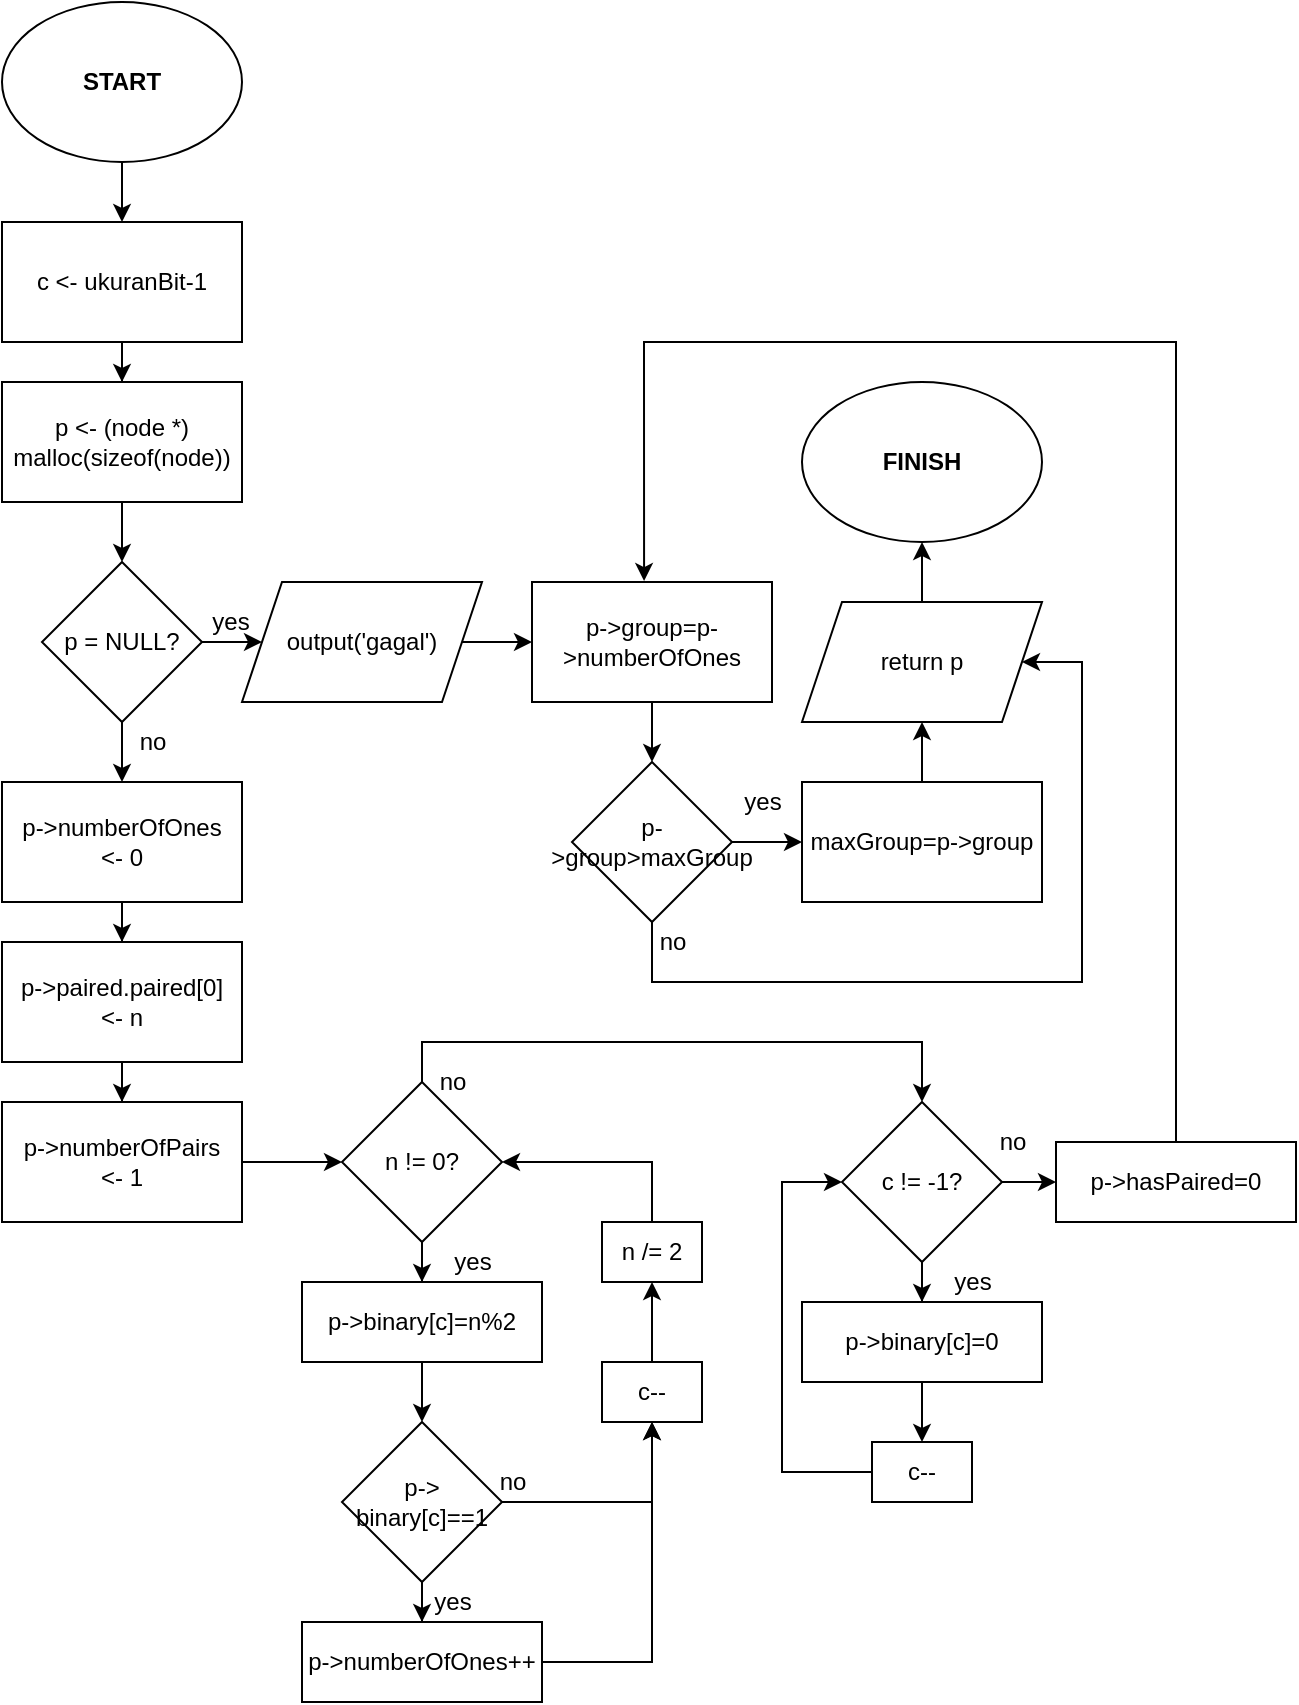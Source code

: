 <mxfile version="14.1.5" type="device"><diagram id="4ukNbwkyHhk7FuL4-_NV" name="Page-1"><mxGraphModel dx="750" dy="502" grid="1" gridSize="10" guides="1" tooltips="1" connect="1" arrows="1" fold="1" page="1" pageScale="1" pageWidth="827" pageHeight="1169" math="0" shadow="0"><root><mxCell id="0"/><mxCell id="1" parent="0"/><mxCell id="042x0wN6PyVrJ0GmABwN-32" value="" style="edgeStyle=orthogonalEdgeStyle;rounded=0;orthogonalLoop=1;jettySize=auto;html=1;" edge="1" parent="1" source="042x0wN6PyVrJ0GmABwN-2" target="042x0wN6PyVrJ0GmABwN-31"><mxGeometry relative="1" as="geometry"/></mxCell><mxCell id="042x0wN6PyVrJ0GmABwN-2" value="START" style="ellipse;whiteSpace=wrap;html=1;fontStyle=1" vertex="1" parent="1"><mxGeometry x="300" y="240" width="120" height="80" as="geometry"/></mxCell><mxCell id="042x0wN6PyVrJ0GmABwN-3" value="FINISH" style="ellipse;whiteSpace=wrap;html=1;fontStyle=1" vertex="1" parent="1"><mxGeometry x="700" y="430" width="120" height="80" as="geometry"/></mxCell><mxCell id="042x0wN6PyVrJ0GmABwN-34" value="" style="edgeStyle=orthogonalEdgeStyle;rounded=0;orthogonalLoop=1;jettySize=auto;html=1;" edge="1" parent="1" source="042x0wN6PyVrJ0GmABwN-31" target="042x0wN6PyVrJ0GmABwN-33"><mxGeometry relative="1" as="geometry"/></mxCell><mxCell id="042x0wN6PyVrJ0GmABwN-31" value="c &amp;lt;- ukuranBit-1" style="whiteSpace=wrap;html=1;fontStyle=0;" vertex="1" parent="1"><mxGeometry x="300" y="350" width="120" height="60" as="geometry"/></mxCell><mxCell id="042x0wN6PyVrJ0GmABwN-36" value="" style="edgeStyle=orthogonalEdgeStyle;rounded=0;orthogonalLoop=1;jettySize=auto;html=1;" edge="1" parent="1" source="042x0wN6PyVrJ0GmABwN-33" target="042x0wN6PyVrJ0GmABwN-35"><mxGeometry relative="1" as="geometry"/></mxCell><mxCell id="042x0wN6PyVrJ0GmABwN-33" value="p &amp;lt;- (node *) malloc(sizeof(node))" style="whiteSpace=wrap;html=1;fontStyle=0;" vertex="1" parent="1"><mxGeometry x="300" y="430" width="120" height="60" as="geometry"/></mxCell><mxCell id="042x0wN6PyVrJ0GmABwN-39" value="" style="edgeStyle=orthogonalEdgeStyle;rounded=0;orthogonalLoop=1;jettySize=auto;html=1;" edge="1" parent="1" source="042x0wN6PyVrJ0GmABwN-35" target="042x0wN6PyVrJ0GmABwN-38"><mxGeometry relative="1" as="geometry"/></mxCell><mxCell id="042x0wN6PyVrJ0GmABwN-44" value="" style="edgeStyle=orthogonalEdgeStyle;rounded=0;orthogonalLoop=1;jettySize=auto;html=1;" edge="1" parent="1" source="042x0wN6PyVrJ0GmABwN-35" target="042x0wN6PyVrJ0GmABwN-42"><mxGeometry relative="1" as="geometry"/></mxCell><mxCell id="042x0wN6PyVrJ0GmABwN-35" value="p = NULL?" style="rhombus;whiteSpace=wrap;html=1;fontStyle=0;" vertex="1" parent="1"><mxGeometry x="320" y="520" width="80" height="80" as="geometry"/></mxCell><mxCell id="042x0wN6PyVrJ0GmABwN-74" value="" style="edgeStyle=orthogonalEdgeStyle;rounded=0;orthogonalLoop=1;jettySize=auto;html=1;" edge="1" parent="1" source="042x0wN6PyVrJ0GmABwN-38" target="042x0wN6PyVrJ0GmABwN-71"><mxGeometry relative="1" as="geometry"/></mxCell><mxCell id="042x0wN6PyVrJ0GmABwN-38" value="output('gagal')" style="shape=parallelogram;perimeter=parallelogramPerimeter;whiteSpace=wrap;html=1;fixedSize=1;fontStyle=0;" vertex="1" parent="1"><mxGeometry x="420" y="530" width="120" height="60" as="geometry"/></mxCell><mxCell id="042x0wN6PyVrJ0GmABwN-41" value="" style="edgeStyle=orthogonalEdgeStyle;rounded=0;orthogonalLoop=1;jettySize=auto;html=1;" edge="1" source="042x0wN6PyVrJ0GmABwN-42" target="042x0wN6PyVrJ0GmABwN-43" parent="1"><mxGeometry relative="1" as="geometry"/></mxCell><mxCell id="042x0wN6PyVrJ0GmABwN-42" value="p-&amp;gt;numberOfOnes &lt;br&gt;&amp;lt;- 0" style="whiteSpace=wrap;html=1;fontStyle=0;" vertex="1" parent="1"><mxGeometry x="300" y="630" width="120" height="60" as="geometry"/></mxCell><mxCell id="042x0wN6PyVrJ0GmABwN-46" value="" style="edgeStyle=orthogonalEdgeStyle;rounded=0;orthogonalLoop=1;jettySize=auto;html=1;" edge="1" parent="1" source="042x0wN6PyVrJ0GmABwN-43" target="042x0wN6PyVrJ0GmABwN-45"><mxGeometry relative="1" as="geometry"/></mxCell><mxCell id="042x0wN6PyVrJ0GmABwN-43" value="p-&amp;gt;paired.paired[0]&lt;br&gt;&amp;lt;- n" style="whiteSpace=wrap;html=1;fontStyle=0;" vertex="1" parent="1"><mxGeometry x="300" y="710" width="120" height="60" as="geometry"/></mxCell><mxCell id="042x0wN6PyVrJ0GmABwN-48" value="" style="edgeStyle=orthogonalEdgeStyle;rounded=0;orthogonalLoop=1;jettySize=auto;html=1;" edge="1" parent="1" source="042x0wN6PyVrJ0GmABwN-45" target="042x0wN6PyVrJ0GmABwN-47"><mxGeometry relative="1" as="geometry"/></mxCell><mxCell id="042x0wN6PyVrJ0GmABwN-45" value="p-&amp;gt;numberOfPairs&lt;br&gt;&amp;lt;- 1" style="whiteSpace=wrap;html=1;fontStyle=0;" vertex="1" parent="1"><mxGeometry x="300" y="790" width="120" height="60" as="geometry"/></mxCell><mxCell id="042x0wN6PyVrJ0GmABwN-50" value="" style="edgeStyle=orthogonalEdgeStyle;rounded=0;orthogonalLoop=1;jettySize=auto;html=1;" edge="1" parent="1" source="042x0wN6PyVrJ0GmABwN-47" target="042x0wN6PyVrJ0GmABwN-49"><mxGeometry relative="1" as="geometry"/></mxCell><mxCell id="042x0wN6PyVrJ0GmABwN-67" style="edgeStyle=orthogonalEdgeStyle;rounded=0;orthogonalLoop=1;jettySize=auto;html=1;exitX=0.5;exitY=0;exitDx=0;exitDy=0;entryX=0.5;entryY=0;entryDx=0;entryDy=0;" edge="1" parent="1" source="042x0wN6PyVrJ0GmABwN-47" target="042x0wN6PyVrJ0GmABwN-61"><mxGeometry relative="1" as="geometry"/></mxCell><mxCell id="042x0wN6PyVrJ0GmABwN-47" value="n != 0?" style="rhombus;whiteSpace=wrap;html=1;fontStyle=0;" vertex="1" parent="1"><mxGeometry x="470" y="780" width="80" height="80" as="geometry"/></mxCell><mxCell id="042x0wN6PyVrJ0GmABwN-52" value="" style="edgeStyle=orthogonalEdgeStyle;rounded=0;orthogonalLoop=1;jettySize=auto;html=1;" edge="1" parent="1" source="042x0wN6PyVrJ0GmABwN-49" target="042x0wN6PyVrJ0GmABwN-51"><mxGeometry relative="1" as="geometry"/></mxCell><mxCell id="042x0wN6PyVrJ0GmABwN-49" value="p-&gt;binary[c]=n%2" style="whiteSpace=wrap;html=1;fontStyle=0;" vertex="1" parent="1"><mxGeometry x="450" y="880" width="120" height="40" as="geometry"/></mxCell><mxCell id="042x0wN6PyVrJ0GmABwN-54" value="" style="edgeStyle=orthogonalEdgeStyle;rounded=0;orthogonalLoop=1;jettySize=auto;html=1;" edge="1" parent="1" source="042x0wN6PyVrJ0GmABwN-51" target="042x0wN6PyVrJ0GmABwN-53"><mxGeometry relative="1" as="geometry"/></mxCell><mxCell id="042x0wN6PyVrJ0GmABwN-59" style="edgeStyle=orthogonalEdgeStyle;rounded=0;orthogonalLoop=1;jettySize=auto;html=1;exitX=1;exitY=0.5;exitDx=0;exitDy=0;entryX=0.5;entryY=1;entryDx=0;entryDy=0;" edge="1" parent="1" source="042x0wN6PyVrJ0GmABwN-51" target="042x0wN6PyVrJ0GmABwN-55"><mxGeometry relative="1" as="geometry"/></mxCell><mxCell id="042x0wN6PyVrJ0GmABwN-51" value="p-&amp;gt; binary[c]==1" style="rhombus;whiteSpace=wrap;html=1;fontStyle=0;" vertex="1" parent="1"><mxGeometry x="470" y="950" width="80" height="80" as="geometry"/></mxCell><mxCell id="042x0wN6PyVrJ0GmABwN-60" style="edgeStyle=orthogonalEdgeStyle;rounded=0;orthogonalLoop=1;jettySize=auto;html=1;exitX=1;exitY=0.5;exitDx=0;exitDy=0;entryX=0.5;entryY=1;entryDx=0;entryDy=0;" edge="1" parent="1" source="042x0wN6PyVrJ0GmABwN-53" target="042x0wN6PyVrJ0GmABwN-55"><mxGeometry relative="1" as="geometry"/></mxCell><mxCell id="042x0wN6PyVrJ0GmABwN-53" value="p-&gt;numberOfOnes++" style="whiteSpace=wrap;html=1;fontStyle=0;" vertex="1" parent="1"><mxGeometry x="450" y="1050" width="120" height="40" as="geometry"/></mxCell><mxCell id="042x0wN6PyVrJ0GmABwN-57" value="" style="edgeStyle=orthogonalEdgeStyle;rounded=0;orthogonalLoop=1;jettySize=auto;html=1;" edge="1" parent="1" source="042x0wN6PyVrJ0GmABwN-55" target="042x0wN6PyVrJ0GmABwN-56"><mxGeometry relative="1" as="geometry"/></mxCell><mxCell id="042x0wN6PyVrJ0GmABwN-55" value="c--" style="whiteSpace=wrap;html=1;fontStyle=0;" vertex="1" parent="1"><mxGeometry x="600" y="920" width="50" height="30" as="geometry"/></mxCell><mxCell id="042x0wN6PyVrJ0GmABwN-58" style="edgeStyle=orthogonalEdgeStyle;rounded=0;orthogonalLoop=1;jettySize=auto;html=1;exitX=0.5;exitY=0;exitDx=0;exitDy=0;entryX=1;entryY=0.5;entryDx=0;entryDy=0;" edge="1" parent="1" source="042x0wN6PyVrJ0GmABwN-56" target="042x0wN6PyVrJ0GmABwN-47"><mxGeometry relative="1" as="geometry"/></mxCell><mxCell id="042x0wN6PyVrJ0GmABwN-56" value="n /= 2" style="whiteSpace=wrap;html=1;fontStyle=0;" vertex="1" parent="1"><mxGeometry x="600" y="850" width="50" height="30" as="geometry"/></mxCell><mxCell id="042x0wN6PyVrJ0GmABwN-64" value="" style="edgeStyle=orthogonalEdgeStyle;rounded=0;orthogonalLoop=1;jettySize=auto;html=1;" edge="1" parent="1" source="042x0wN6PyVrJ0GmABwN-61" target="042x0wN6PyVrJ0GmABwN-62"><mxGeometry relative="1" as="geometry"/></mxCell><mxCell id="042x0wN6PyVrJ0GmABwN-69" value="" style="edgeStyle=orthogonalEdgeStyle;rounded=0;orthogonalLoop=1;jettySize=auto;html=1;" edge="1" parent="1" source="042x0wN6PyVrJ0GmABwN-61" target="042x0wN6PyVrJ0GmABwN-68"><mxGeometry relative="1" as="geometry"/></mxCell><mxCell id="042x0wN6PyVrJ0GmABwN-61" value="c != -1?" style="rhombus;whiteSpace=wrap;html=1;fontStyle=0;" vertex="1" parent="1"><mxGeometry x="720" y="790" width="80" height="80" as="geometry"/></mxCell><mxCell id="042x0wN6PyVrJ0GmABwN-65" value="" style="edgeStyle=orthogonalEdgeStyle;rounded=0;orthogonalLoop=1;jettySize=auto;html=1;" edge="1" parent="1" source="042x0wN6PyVrJ0GmABwN-62" target="042x0wN6PyVrJ0GmABwN-63"><mxGeometry relative="1" as="geometry"/></mxCell><mxCell id="042x0wN6PyVrJ0GmABwN-62" value="p-&gt;binary[c]=0" style="whiteSpace=wrap;html=1;fontStyle=0;" vertex="1" parent="1"><mxGeometry x="700" y="890" width="120" height="40" as="geometry"/></mxCell><mxCell id="042x0wN6PyVrJ0GmABwN-66" style="edgeStyle=orthogonalEdgeStyle;rounded=0;orthogonalLoop=1;jettySize=auto;html=1;exitX=0;exitY=0.5;exitDx=0;exitDy=0;entryX=0;entryY=0.5;entryDx=0;entryDy=0;" edge="1" parent="1" source="042x0wN6PyVrJ0GmABwN-63" target="042x0wN6PyVrJ0GmABwN-61"><mxGeometry relative="1" as="geometry"><Array as="points"><mxPoint x="690" y="975"/><mxPoint x="690" y="830"/></Array></mxGeometry></mxCell><mxCell id="042x0wN6PyVrJ0GmABwN-63" value="c--" style="whiteSpace=wrap;html=1;fontStyle=0;" vertex="1" parent="1"><mxGeometry x="735" y="960" width="50" height="30" as="geometry"/></mxCell><mxCell id="042x0wN6PyVrJ0GmABwN-80" style="edgeStyle=orthogonalEdgeStyle;rounded=0;orthogonalLoop=1;jettySize=auto;html=1;exitX=0.5;exitY=0;exitDx=0;exitDy=0;entryX=0.467;entryY=-0.008;entryDx=0;entryDy=0;entryPerimeter=0;" edge="1" parent="1" source="042x0wN6PyVrJ0GmABwN-68" target="042x0wN6PyVrJ0GmABwN-71"><mxGeometry relative="1" as="geometry"><Array as="points"><mxPoint x="887" y="410"/><mxPoint x="621" y="410"/></Array></mxGeometry></mxCell><mxCell id="042x0wN6PyVrJ0GmABwN-68" value="p-&gt;hasPaired=0" style="whiteSpace=wrap;html=1;fontStyle=0;" vertex="1" parent="1"><mxGeometry x="827" y="810" width="120" height="40" as="geometry"/></mxCell><mxCell id="042x0wN6PyVrJ0GmABwN-75" value="" style="edgeStyle=orthogonalEdgeStyle;rounded=0;orthogonalLoop=1;jettySize=auto;html=1;" edge="1" parent="1" source="042x0wN6PyVrJ0GmABwN-71" target="042x0wN6PyVrJ0GmABwN-72"><mxGeometry relative="1" as="geometry"/></mxCell><mxCell id="042x0wN6PyVrJ0GmABwN-71" value="p-&gt;group=p-&gt;numberOfOnes" style="whiteSpace=wrap;html=1;fontStyle=0;" vertex="1" parent="1"><mxGeometry x="565" y="530" width="120" height="60" as="geometry"/></mxCell><mxCell id="042x0wN6PyVrJ0GmABwN-76" value="" style="edgeStyle=orthogonalEdgeStyle;rounded=0;orthogonalLoop=1;jettySize=auto;html=1;" edge="1" parent="1" source="042x0wN6PyVrJ0GmABwN-72" target="042x0wN6PyVrJ0GmABwN-73"><mxGeometry relative="1" as="geometry"/></mxCell><mxCell id="042x0wN6PyVrJ0GmABwN-89" style="edgeStyle=orthogonalEdgeStyle;rounded=0;orthogonalLoop=1;jettySize=auto;html=1;exitX=0.5;exitY=1;exitDx=0;exitDy=0;entryX=1;entryY=0.5;entryDx=0;entryDy=0;" edge="1" parent="1" source="042x0wN6PyVrJ0GmABwN-72" target="042x0wN6PyVrJ0GmABwN-77"><mxGeometry relative="1" as="geometry"><Array as="points"><mxPoint x="625" y="730"/><mxPoint x="840" y="730"/><mxPoint x="840" y="570"/></Array></mxGeometry></mxCell><mxCell id="042x0wN6PyVrJ0GmABwN-72" value="p-&gt;group&gt;maxGroup" style="rhombus;whiteSpace=wrap;html=1;fontStyle=0;" vertex="1" parent="1"><mxGeometry x="585" y="620" width="80" height="80" as="geometry"/></mxCell><mxCell id="042x0wN6PyVrJ0GmABwN-78" value="" style="edgeStyle=orthogonalEdgeStyle;rounded=0;orthogonalLoop=1;jettySize=auto;html=1;" edge="1" parent="1" source="042x0wN6PyVrJ0GmABwN-73" target="042x0wN6PyVrJ0GmABwN-77"><mxGeometry relative="1" as="geometry"/></mxCell><mxCell id="042x0wN6PyVrJ0GmABwN-73" value="maxGroup=p-&gt;group" style="whiteSpace=wrap;html=1;fontStyle=0;" vertex="1" parent="1"><mxGeometry x="700" y="630" width="120" height="60" as="geometry"/></mxCell><mxCell id="042x0wN6PyVrJ0GmABwN-79" value="" style="edgeStyle=orthogonalEdgeStyle;rounded=0;orthogonalLoop=1;jettySize=auto;html=1;" edge="1" parent="1" source="042x0wN6PyVrJ0GmABwN-77" target="042x0wN6PyVrJ0GmABwN-3"><mxGeometry relative="1" as="geometry"/></mxCell><mxCell id="042x0wN6PyVrJ0GmABwN-77" value="return p" style="shape=parallelogram;perimeter=parallelogramPerimeter;whiteSpace=wrap;html=1;fixedSize=1;fontStyle=0;" vertex="1" parent="1"><mxGeometry x="700" y="540" width="120" height="60" as="geometry"/></mxCell><mxCell id="042x0wN6PyVrJ0GmABwN-81" value="yes" style="text;html=1;align=center;verticalAlign=middle;resizable=0;points=[];autosize=1;" vertex="1" parent="1"><mxGeometry x="399" y="540" width="30" height="20" as="geometry"/></mxCell><mxCell id="042x0wN6PyVrJ0GmABwN-82" value="no" style="text;html=1;align=center;verticalAlign=middle;resizable=0;points=[];autosize=1;" vertex="1" parent="1"><mxGeometry x="360" y="600" width="30" height="20" as="geometry"/></mxCell><mxCell id="042x0wN6PyVrJ0GmABwN-83" value="yes" style="text;html=1;align=center;verticalAlign=middle;resizable=0;points=[];autosize=1;" vertex="1" parent="1"><mxGeometry x="520" y="860" width="30" height="20" as="geometry"/></mxCell><mxCell id="042x0wN6PyVrJ0GmABwN-84" value="no" style="text;html=1;align=center;verticalAlign=middle;resizable=0;points=[];autosize=1;" vertex="1" parent="1"><mxGeometry x="510" y="770" width="30" height="20" as="geometry"/></mxCell><mxCell id="042x0wN6PyVrJ0GmABwN-85" value="yes" style="text;html=1;align=center;verticalAlign=middle;resizable=0;points=[];autosize=1;" vertex="1" parent="1"><mxGeometry x="510" y="1030" width="30" height="20" as="geometry"/></mxCell><mxCell id="042x0wN6PyVrJ0GmABwN-86" value="no" style="text;html=1;align=center;verticalAlign=middle;resizable=0;points=[];autosize=1;" vertex="1" parent="1"><mxGeometry x="540" y="970" width="30" height="20" as="geometry"/></mxCell><mxCell id="042x0wN6PyVrJ0GmABwN-87" value="yes" style="text;html=1;align=center;verticalAlign=middle;resizable=0;points=[];autosize=1;" vertex="1" parent="1"><mxGeometry x="770" y="870" width="30" height="20" as="geometry"/></mxCell><mxCell id="042x0wN6PyVrJ0GmABwN-88" value="no" style="text;html=1;align=center;verticalAlign=middle;resizable=0;points=[];autosize=1;" vertex="1" parent="1"><mxGeometry x="790" y="800" width="30" height="20" as="geometry"/></mxCell><mxCell id="042x0wN6PyVrJ0GmABwN-90" value="yes" style="text;html=1;align=center;verticalAlign=middle;resizable=0;points=[];autosize=1;" vertex="1" parent="1"><mxGeometry x="665" y="630" width="30" height="20" as="geometry"/></mxCell><mxCell id="042x0wN6PyVrJ0GmABwN-91" value="no" style="text;html=1;align=center;verticalAlign=middle;resizable=0;points=[];autosize=1;" vertex="1" parent="1"><mxGeometry x="620" y="700" width="30" height="20" as="geometry"/></mxCell></root></mxGraphModel></diagram></mxfile>